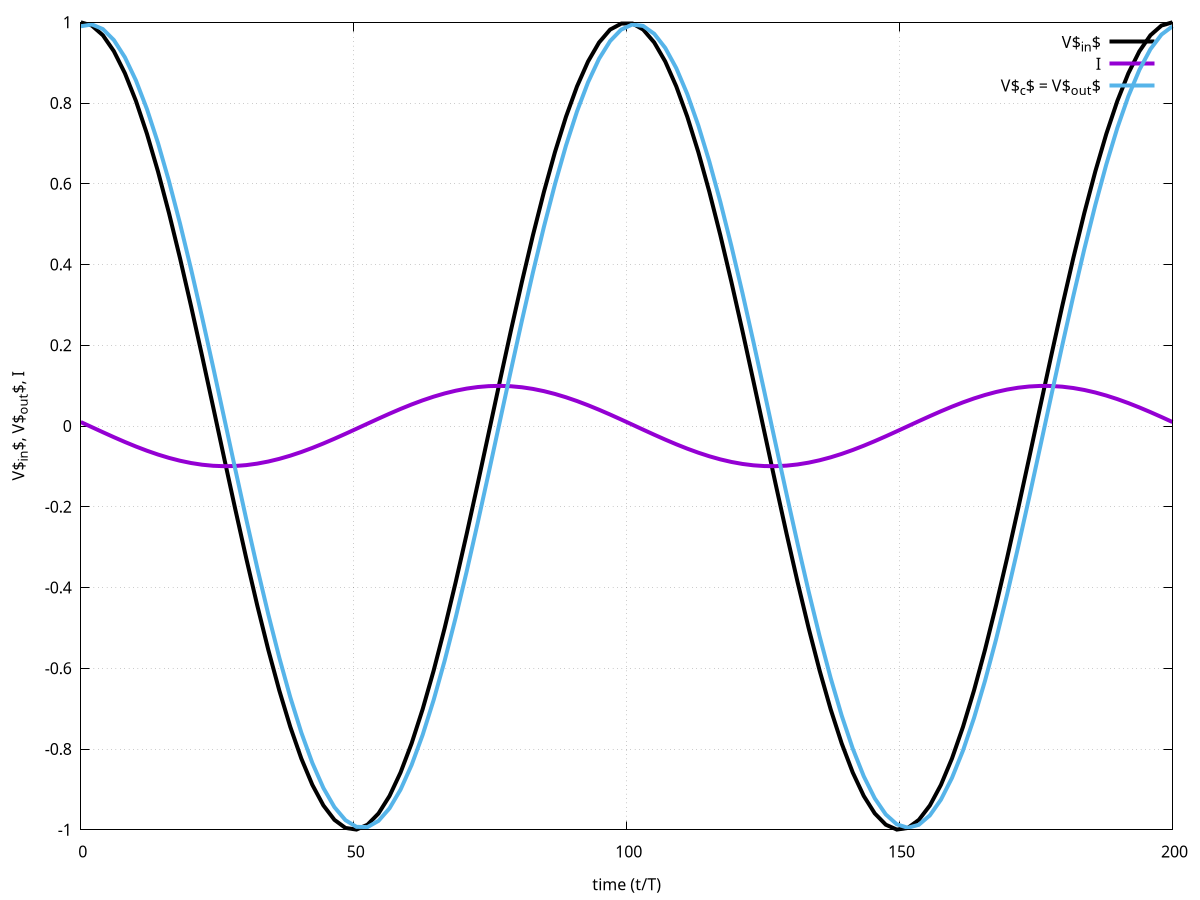#set terminal postscript enhanced color solid 

linewidth=4
pointsize=1
arrowwidth=2
#set style line 0 lt 0 lw linewidth pt 0 ps pointsize
set style line 1 lc rgb "black"  lw linewidth pt 7  ps pointsize  #circle
#set style line 1 lt 1 lw linewidth pt 7  ps pointsize  #circle
set style line 2 lt 1 lw linewidth pt 13 ps pointsize  #diamond
set style line 3 lt 3 lw linewidth pt 9  ps pointsize  #triangle up
set style line 4 lt 4 lw linewidth pt 11 ps pointsize  #triangle down
set style line 5 lt 5 lw linewidth pt 5  ps pointsize  #square
set style line 6 lt 1 lw linewidth pt 6  ps pointsize  #circle hollow
set style line 7 lt 2 lw linewidth pt 12 ps pointsize  #diamond hollow 
set style line 8 lt 8 lw linewidth pt 8  ps pointsize  #triangle up hollow 
set style line 9 lt 9 lw linewidth pt 10 ps pointsize  #triangle down hollow

im=sqrt(-1)

R=1
C=1;
V0=1;

Vin(t)=V0*exp(im*w*t)
I_r(t)=Vin(t)/(R+1/(im*w*C))
V_c(t)=I_r(t)*(1/(im*w*C))

x0=1;

w=0.1*1/(R*C);


set parametric

set ylabel "V$_{in}$, V$_{out}$, I"
set xlabel "time (t/T)" 
#set format x "%P"
set grid 
plot [0:2*2*pi/w] \
  (t/(2*pi*w)),(real(Vin(t))) t 'V$_{in}$' w l ls 1 \
, (t/(2*pi*w)),(real(I_r(t))) t 'I'      w l ls 2 \
, (t/(2*pi*w)),(real(V_c(t))) t 'V$_c$ = V$_{out}$' w l ls 3 



